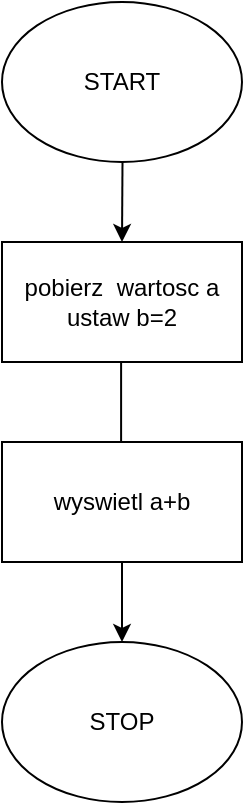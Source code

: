 <mxfile version="20.8.20" type="github">
  <diagram id="C5RBs43oDa-KdzZeNtuy" name="Page-1">
    <mxGraphModel dx="1304" dy="711" grid="1" gridSize="10" guides="1" tooltips="1" connect="1" arrows="1" fold="1" page="1" pageScale="1" pageWidth="827" pageHeight="1169" math="0" shadow="0">
      <root>
        <mxCell id="WIyWlLk6GJQsqaUBKTNV-0" />
        <mxCell id="WIyWlLk6GJQsqaUBKTNV-1" parent="WIyWlLk6GJQsqaUBKTNV-0" />
        <mxCell id="C1PNHRlIpms5rlvcldwW-0" value="START" style="ellipse;whiteSpace=wrap;html=1;" vertex="1" parent="WIyWlLk6GJQsqaUBKTNV-1">
          <mxGeometry x="293" y="50" width="120" height="80" as="geometry" />
        </mxCell>
        <mxCell id="C1PNHRlIpms5rlvcldwW-7" value="" style="endArrow=classic;html=1;rounded=0;movable=1;resizable=1;rotatable=1;deletable=1;editable=1;locked=0;connectable=1;" edge="1" parent="WIyWlLk6GJQsqaUBKTNV-1">
          <mxGeometry width="50" height="50" relative="1" as="geometry">
            <mxPoint x="352.55" y="210" as="sourcePoint" />
            <mxPoint x="352.55" y="280" as="targetPoint" />
          </mxGeometry>
        </mxCell>
        <mxCell id="C1PNHRlIpms5rlvcldwW-1" value="pobierz&amp;nbsp; wartosc a ustaw b=2" style="rounded=0;whiteSpace=wrap;html=1;" vertex="1" parent="WIyWlLk6GJQsqaUBKTNV-1">
          <mxGeometry x="293" y="170" width="120" height="60" as="geometry" />
        </mxCell>
        <mxCell id="C1PNHRlIpms5rlvcldwW-2" value="STOP" style="ellipse;whiteSpace=wrap;html=1;" vertex="1" parent="WIyWlLk6GJQsqaUBKTNV-1">
          <mxGeometry x="293" y="370" width="120" height="80" as="geometry" />
        </mxCell>
        <mxCell id="C1PNHRlIpms5rlvcldwW-11" value="" style="endArrow=classic;html=1;rounded=0;" edge="1" parent="WIyWlLk6GJQsqaUBKTNV-1" source="C1PNHRlIpms5rlvcldwW-0" target="C1PNHRlIpms5rlvcldwW-1">
          <mxGeometry width="50" height="50" relative="1" as="geometry">
            <mxPoint x="330" y="150" as="sourcePoint" />
            <mxPoint x="380" y="100" as="targetPoint" />
          </mxGeometry>
        </mxCell>
        <mxCell id="C1PNHRlIpms5rlvcldwW-12" value="wyswietl a+b" style="rounded=0;whiteSpace=wrap;html=1;" vertex="1" parent="WIyWlLk6GJQsqaUBKTNV-1">
          <mxGeometry x="293" y="270" width="120" height="60" as="geometry" />
        </mxCell>
        <mxCell id="C1PNHRlIpms5rlvcldwW-13" value="" style="endArrow=classic;html=1;rounded=0;exitX=0.5;exitY=1;exitDx=0;exitDy=0;entryX=0.5;entryY=0;entryDx=0;entryDy=0;" edge="1" parent="WIyWlLk6GJQsqaUBKTNV-1" source="C1PNHRlIpms5rlvcldwW-12" target="C1PNHRlIpms5rlvcldwW-2">
          <mxGeometry width="50" height="50" relative="1" as="geometry">
            <mxPoint x="350" y="390" as="sourcePoint" />
            <mxPoint x="350" y="390" as="targetPoint" />
          </mxGeometry>
        </mxCell>
      </root>
    </mxGraphModel>
  </diagram>
</mxfile>
